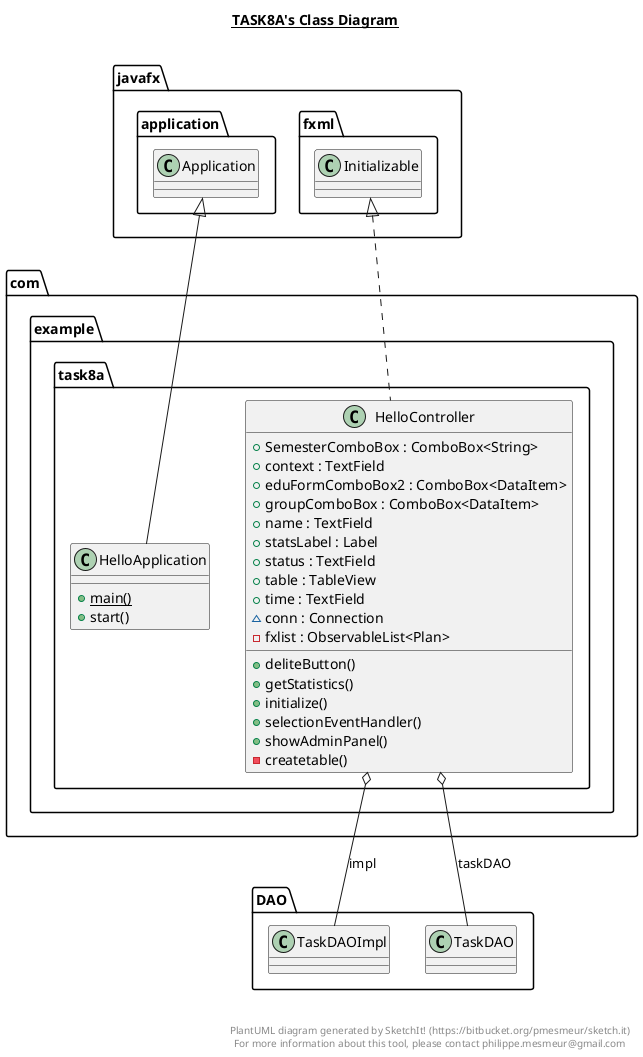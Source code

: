 @startuml

title __TASK8A's Class Diagram__\n


      class com.example.task8a.HelloApplication {
          {static} + main()
          + start()
      }

  


      class com.example.task8a.HelloController {
          + SemesterComboBox : ComboBox<String>
          + context : TextField
          + eduFormComboBox2 : ComboBox<DataItem>
          + groupComboBox : ComboBox<DataItem>
          + name : TextField
          + statsLabel : Label
          + status : TextField
          + table : TableView
          + time : TextField
          ~ conn : Connection
          - fxlist : ObservableList<Plan>
          + deliteButton()
          + getStatistics()
          + initialize()
          + selectionEventHandler()
          + showAdminPanel()
          - createtable()
      }


  com.example.task8a.HelloApplication -up-|> javafx.application.Application
  com.example.task8a.HelloController .up.|> javafx.fxml.Initializable
  com.example.task8a.HelloController o-- DAO.TaskDAOImpl : impl
  com.example.task8a.HelloController o-- DAO.TaskDAO : taskDAO


right footer


PlantUML diagram generated by SketchIt! (https://bitbucket.org/pmesmeur/sketch.it)
For more information about this tool, please contact philippe.mesmeur@gmail.com
endfooter

@enduml
